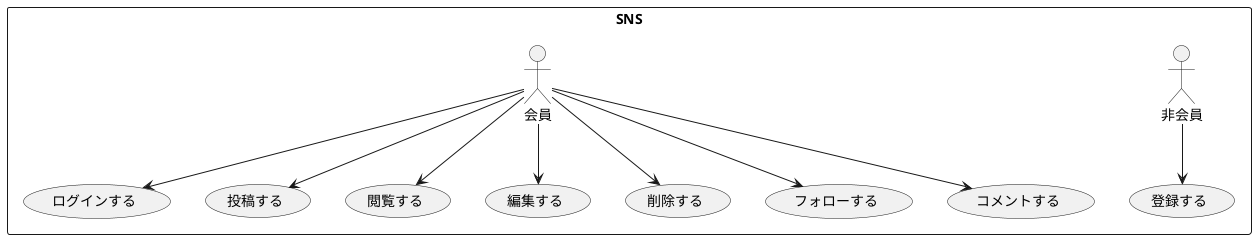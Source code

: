 @startuml 

rectangle SNS {
    非会員 --> (登録する)

    会員 --> (ログインする)
    会員 --> (投稿する)
    会員 --> (閲覧する)
    会員 --> (編集する)
    会員 --> (削除する)
    会員 --> (フォローする)
    会員 --> (コメントする)
}

@enduml